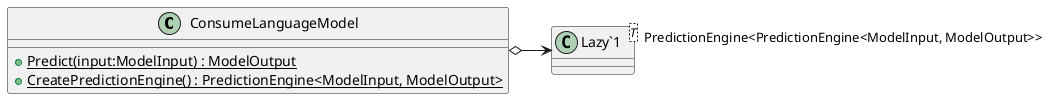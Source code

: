@startuml
class ConsumeLanguageModel {
    + {static} Predict(input:ModelInput) : ModelOutput
    + {static} CreatePredictionEngine() : PredictionEngine<ModelInput, ModelOutput>
}
class "Lazy`1"<T> {
}
ConsumeLanguageModel o-> "PredictionEngine<PredictionEngine<ModelInput, ModelOutput>>" "Lazy`1"
@enduml
